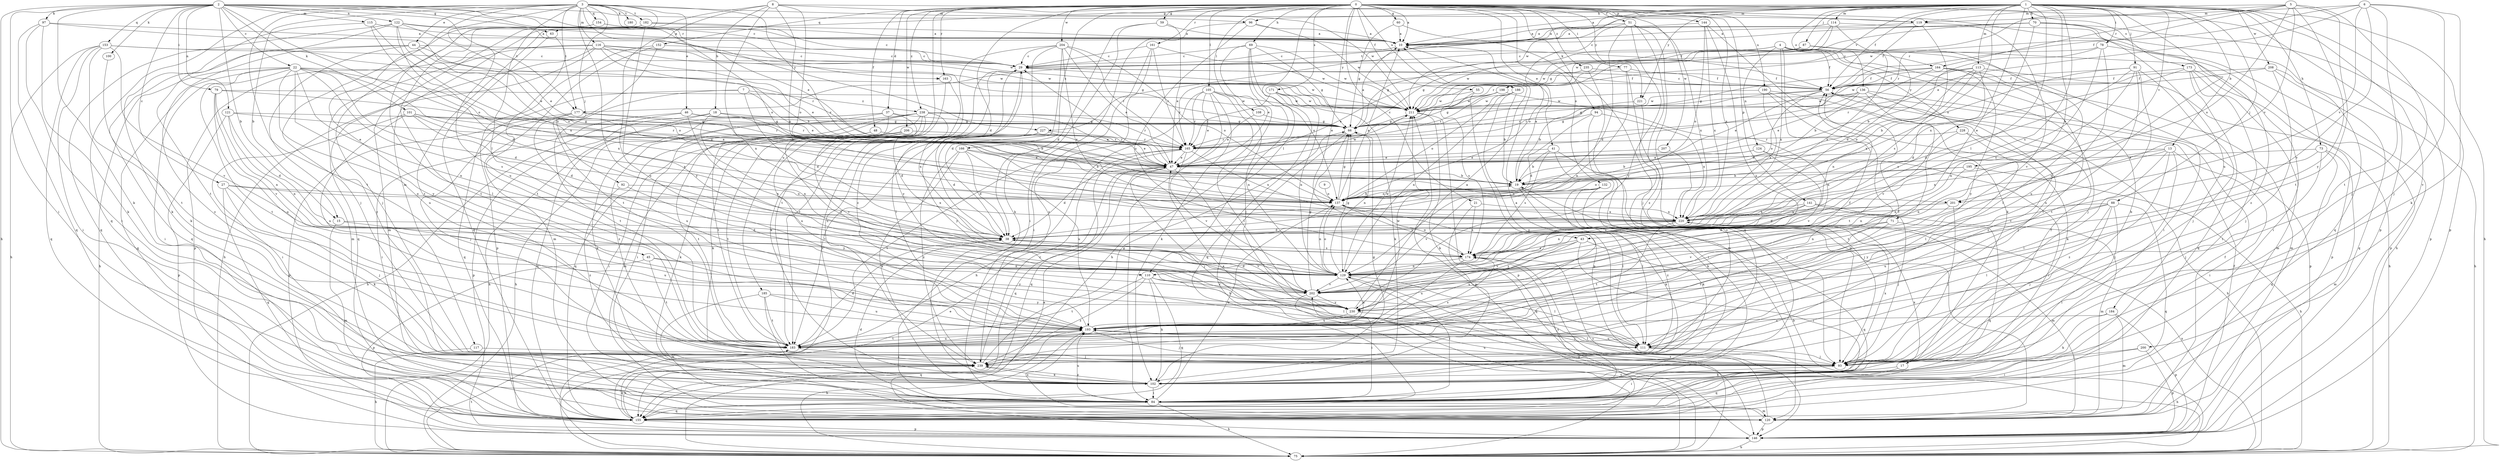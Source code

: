 strict digraph  {
0;
1;
2;
3;
4;
5;
6;
7;
8;
9;
10;
13;
15;
17;
18;
19;
21;
22;
27;
29;
37;
38;
41;
43;
44;
45;
46;
47;
48;
51;
55;
56;
59;
60;
63;
66;
69;
70;
71;
73;
75;
77;
78;
79;
84;
87;
88;
91;
92;
93;
94;
96;
97;
100;
101;
102;
105;
108;
110;
111;
113;
114;
115;
116;
117;
119;
120;
121;
122;
124;
129;
132;
136;
137;
141;
144;
146;
152;
153;
154;
155;
161;
163;
164;
165;
166;
171;
173;
174;
177;
180;
182;
183;
184;
185;
186;
190;
193;
195;
198;
200;
201;
202;
204;
206;
207;
208;
211;
220;
221;
227;
228;
230;
235;
238;
239;
0 -> 10  [label=a];
0 -> 21  [label=c];
0 -> 37  [label=d];
0 -> 38  [label=d];
0 -> 41  [label=e];
0 -> 43  [label=e];
0 -> 48  [label=f];
0 -> 51  [label=f];
0 -> 55  [label=f];
0 -> 59  [label=g];
0 -> 60  [label=g];
0 -> 69  [label=h];
0 -> 77  [label=i];
0 -> 94  [label=k];
0 -> 105  [label=l];
0 -> 108  [label=l];
0 -> 110  [label=l];
0 -> 132  [label=o];
0 -> 141  [label=p];
0 -> 144  [label=p];
0 -> 146  [label=p];
0 -> 152  [label=q];
0 -> 161  [label=r];
0 -> 163  [label=r];
0 -> 166  [label=s];
0 -> 171  [label=s];
0 -> 173  [label=s];
0 -> 184  [label=u];
0 -> 185  [label=u];
0 -> 186  [label=u];
0 -> 190  [label=u];
0 -> 204  [label=w];
0 -> 206  [label=w];
0 -> 207  [label=w];
0 -> 220  [label=x];
0 -> 221  [label=y];
0 -> 235  [label=z];
0 -> 238  [label=z];
1 -> 10  [label=a];
1 -> 13  [label=b];
1 -> 43  [label=e];
1 -> 56  [label=f];
1 -> 63  [label=g];
1 -> 70  [label=h];
1 -> 71  [label=h];
1 -> 73  [label=h];
1 -> 75  [label=h];
1 -> 78  [label=i];
1 -> 87  [label=j];
1 -> 88  [label=j];
1 -> 91  [label=j];
1 -> 96  [label=k];
1 -> 110  [label=l];
1 -> 113  [label=m];
1 -> 114  [label=m];
1 -> 136  [label=o];
1 -> 137  [label=o];
1 -> 146  [label=p];
1 -> 174  [label=s];
1 -> 177  [label=t];
1 -> 193  [label=u];
1 -> 195  [label=v];
1 -> 198  [label=v];
1 -> 200  [label=v];
1 -> 208  [label=w];
1 -> 211  [label=w];
1 -> 221  [label=y];
1 -> 227  [label=y];
2 -> 15  [label=b];
2 -> 22  [label=c];
2 -> 27  [label=c];
2 -> 29  [label=c];
2 -> 63  [label=g];
2 -> 75  [label=h];
2 -> 79  [label=i];
2 -> 84  [label=i];
2 -> 96  [label=k];
2 -> 97  [label=k];
2 -> 100  [label=k];
2 -> 101  [label=k];
2 -> 102  [label=k];
2 -> 115  [label=m];
2 -> 121  [label=n];
2 -> 122  [label=n];
2 -> 137  [label=o];
2 -> 153  [label=q];
2 -> 163  [label=r];
2 -> 177  [label=t];
2 -> 227  [label=y];
3 -> 15  [label=b];
3 -> 44  [label=e];
3 -> 45  [label=e];
3 -> 46  [label=e];
3 -> 47  [label=e];
3 -> 92  [label=j];
3 -> 110  [label=l];
3 -> 116  [label=m];
3 -> 117  [label=m];
3 -> 119  [label=m];
3 -> 137  [label=o];
3 -> 154  [label=q];
3 -> 155  [label=q];
3 -> 174  [label=s];
3 -> 177  [label=t];
3 -> 180  [label=t];
3 -> 182  [label=t];
3 -> 183  [label=t];
3 -> 193  [label=u];
3 -> 201  [label=v];
4 -> 17  [label=b];
4 -> 56  [label=f];
4 -> 66  [label=g];
4 -> 84  [label=i];
4 -> 93  [label=j];
4 -> 124  [label=n];
4 -> 129  [label=n];
4 -> 164  [label=r];
4 -> 211  [label=w];
4 -> 220  [label=x];
4 -> 228  [label=y];
5 -> 93  [label=j];
5 -> 119  [label=m];
5 -> 137  [label=o];
5 -> 164  [label=r];
5 -> 165  [label=r];
5 -> 183  [label=t];
5 -> 201  [label=v];
5 -> 211  [label=w];
5 -> 230  [label=y];
6 -> 47  [label=e];
6 -> 56  [label=f];
6 -> 93  [label=j];
6 -> 102  [label=k];
6 -> 119  [label=m];
6 -> 183  [label=t];
6 -> 201  [label=v];
6 -> 202  [label=v];
7 -> 38  [label=d];
7 -> 47  [label=e];
7 -> 155  [label=q];
7 -> 183  [label=t];
7 -> 238  [label=z];
8 -> 18  [label=b];
8 -> 119  [label=m];
8 -> 129  [label=n];
8 -> 137  [label=o];
8 -> 193  [label=u];
8 -> 211  [label=w];
8 -> 220  [label=x];
8 -> 239  [label=z];
9 -> 137  [label=o];
10 -> 29  [label=c];
13 -> 47  [label=e];
13 -> 84  [label=i];
13 -> 93  [label=j];
13 -> 111  [label=l];
13 -> 129  [label=n];
13 -> 220  [label=x];
13 -> 239  [label=z];
15 -> 38  [label=d];
15 -> 120  [label=m];
15 -> 193  [label=u];
17 -> 102  [label=k];
17 -> 155  [label=q];
18 -> 66  [label=g];
18 -> 129  [label=n];
18 -> 146  [label=p];
18 -> 155  [label=q];
18 -> 165  [label=r];
19 -> 10  [label=a];
19 -> 102  [label=k];
19 -> 111  [label=l];
19 -> 137  [label=o];
21 -> 155  [label=q];
21 -> 174  [label=s];
21 -> 220  [label=x];
22 -> 38  [label=d];
22 -> 56  [label=f];
22 -> 75  [label=h];
22 -> 84  [label=i];
22 -> 129  [label=n];
22 -> 137  [label=o];
22 -> 155  [label=q];
22 -> 174  [label=s];
22 -> 183  [label=t];
22 -> 193  [label=u];
22 -> 220  [label=x];
22 -> 230  [label=y];
27 -> 93  [label=j];
27 -> 102  [label=k];
27 -> 137  [label=o];
27 -> 155  [label=q];
27 -> 220  [label=x];
29 -> 56  [label=f];
29 -> 111  [label=l];
29 -> 183  [label=t];
29 -> 211  [label=w];
29 -> 239  [label=z];
37 -> 66  [label=g];
37 -> 75  [label=h];
37 -> 102  [label=k];
37 -> 183  [label=t];
37 -> 230  [label=y];
37 -> 239  [label=z];
38 -> 174  [label=s];
38 -> 202  [label=v];
41 -> 19  [label=b];
41 -> 47  [label=e];
41 -> 93  [label=j];
41 -> 102  [label=k];
41 -> 174  [label=s];
43 -> 84  [label=i];
43 -> 155  [label=q];
43 -> 174  [label=s];
43 -> 193  [label=u];
43 -> 202  [label=v];
44 -> 29  [label=c];
44 -> 120  [label=m];
44 -> 137  [label=o];
44 -> 155  [label=q];
44 -> 165  [label=r];
44 -> 239  [label=z];
45 -> 129  [label=n];
45 -> 146  [label=p];
45 -> 183  [label=t];
45 -> 230  [label=y];
46 -> 19  [label=b];
46 -> 66  [label=g];
46 -> 75  [label=h];
46 -> 84  [label=i];
46 -> 129  [label=n];
47 -> 19  [label=b];
47 -> 29  [label=c];
47 -> 38  [label=d];
47 -> 93  [label=j];
47 -> 155  [label=q];
47 -> 202  [label=v];
47 -> 211  [label=w];
48 -> 165  [label=r];
48 -> 183  [label=t];
51 -> 10  [label=a];
51 -> 38  [label=d];
51 -> 137  [label=o];
51 -> 155  [label=q];
51 -> 220  [label=x];
51 -> 230  [label=y];
51 -> 239  [label=z];
55 -> 146  [label=p];
55 -> 174  [label=s];
55 -> 211  [label=w];
56 -> 29  [label=c];
56 -> 47  [label=e];
56 -> 137  [label=o];
56 -> 165  [label=r];
56 -> 211  [label=w];
59 -> 10  [label=a];
59 -> 38  [label=d];
59 -> 47  [label=e];
59 -> 102  [label=k];
60 -> 10  [label=a];
60 -> 66  [label=g];
60 -> 93  [label=j];
63 -> 155  [label=q];
63 -> 183  [label=t];
66 -> 10  [label=a];
66 -> 75  [label=h];
66 -> 129  [label=n];
66 -> 165  [label=r];
69 -> 29  [label=c];
69 -> 47  [label=e];
69 -> 66  [label=g];
69 -> 75  [label=h];
69 -> 93  [label=j];
69 -> 137  [label=o];
69 -> 211  [label=w];
70 -> 10  [label=a];
70 -> 29  [label=c];
70 -> 146  [label=p];
70 -> 155  [label=q];
70 -> 211  [label=w];
70 -> 220  [label=x];
70 -> 239  [label=z];
71 -> 38  [label=d];
71 -> 155  [label=q];
71 -> 183  [label=t];
71 -> 202  [label=v];
73 -> 47  [label=e];
73 -> 93  [label=j];
73 -> 120  [label=m];
73 -> 155  [label=q];
73 -> 202  [label=v];
75 -> 19  [label=b];
75 -> 47  [label=e];
75 -> 174  [label=s];
75 -> 183  [label=t];
75 -> 202  [label=v];
75 -> 211  [label=w];
75 -> 220  [label=x];
77 -> 56  [label=f];
77 -> 120  [label=m];
77 -> 129  [label=n];
77 -> 165  [label=r];
78 -> 19  [label=b];
78 -> 29  [label=c];
78 -> 146  [label=p];
78 -> 174  [label=s];
78 -> 193  [label=u];
79 -> 19  [label=b];
79 -> 129  [label=n];
79 -> 193  [label=u];
79 -> 202  [label=v];
79 -> 211  [label=w];
84 -> 75  [label=h];
84 -> 120  [label=m];
84 -> 137  [label=o];
84 -> 155  [label=q];
84 -> 174  [label=s];
84 -> 193  [label=u];
87 -> 29  [label=c];
87 -> 66  [label=g];
87 -> 84  [label=i];
87 -> 111  [label=l];
87 -> 211  [label=w];
87 -> 220  [label=x];
88 -> 84  [label=i];
88 -> 93  [label=j];
88 -> 111  [label=l];
88 -> 155  [label=q];
88 -> 193  [label=u];
88 -> 220  [label=x];
88 -> 230  [label=y];
91 -> 19  [label=b];
91 -> 38  [label=d];
91 -> 56  [label=f];
91 -> 93  [label=j];
91 -> 129  [label=n];
91 -> 183  [label=t];
91 -> 193  [label=u];
92 -> 137  [label=o];
92 -> 230  [label=y];
92 -> 239  [label=z];
93 -> 47  [label=e];
93 -> 56  [label=f];
93 -> 84  [label=i];
93 -> 193  [label=u];
93 -> 220  [label=x];
94 -> 38  [label=d];
94 -> 66  [label=g];
94 -> 84  [label=i];
94 -> 220  [label=x];
96 -> 10  [label=a];
96 -> 84  [label=i];
96 -> 174  [label=s];
96 -> 211  [label=w];
97 -> 10  [label=a];
97 -> 47  [label=e];
97 -> 84  [label=i];
97 -> 102  [label=k];
97 -> 155  [label=q];
100 -> 102  [label=k];
101 -> 38  [label=d];
101 -> 66  [label=g];
101 -> 84  [label=i];
101 -> 165  [label=r];
101 -> 193  [label=u];
101 -> 220  [label=x];
102 -> 66  [label=g];
102 -> 84  [label=i];
102 -> 220  [label=x];
102 -> 239  [label=z];
105 -> 47  [label=e];
105 -> 75  [label=h];
105 -> 84  [label=i];
105 -> 102  [label=k];
105 -> 111  [label=l];
105 -> 129  [label=n];
105 -> 165  [label=r];
105 -> 211  [label=w];
108 -> 47  [label=e];
108 -> 66  [label=g];
110 -> 102  [label=k];
110 -> 111  [label=l];
110 -> 155  [label=q];
110 -> 183  [label=t];
110 -> 202  [label=v];
110 -> 239  [label=z];
111 -> 10  [label=a];
111 -> 75  [label=h];
111 -> 93  [label=j];
111 -> 193  [label=u];
113 -> 38  [label=d];
113 -> 56  [label=f];
113 -> 75  [label=h];
113 -> 137  [label=o];
113 -> 165  [label=r];
113 -> 220  [label=x];
114 -> 10  [label=a];
114 -> 38  [label=d];
114 -> 66  [label=g];
114 -> 75  [label=h];
114 -> 165  [label=r];
115 -> 10  [label=a];
115 -> 38  [label=d];
115 -> 102  [label=k];
115 -> 137  [label=o];
116 -> 19  [label=b];
116 -> 29  [label=c];
116 -> 47  [label=e];
116 -> 66  [label=g];
116 -> 75  [label=h];
116 -> 146  [label=p];
116 -> 155  [label=q];
116 -> 211  [label=w];
116 -> 239  [label=z];
117 -> 75  [label=h];
117 -> 93  [label=j];
119 -> 10  [label=a];
119 -> 56  [label=f];
119 -> 174  [label=s];
119 -> 202  [label=v];
120 -> 38  [label=d];
120 -> 56  [label=f];
120 -> 146  [label=p];
120 -> 174  [label=s];
120 -> 193  [label=u];
121 -> 38  [label=d];
121 -> 47  [label=e];
121 -> 66  [label=g];
121 -> 129  [label=n];
121 -> 146  [label=p];
122 -> 10  [label=a];
122 -> 47  [label=e];
122 -> 137  [label=o];
122 -> 155  [label=q];
122 -> 183  [label=t];
122 -> 211  [label=w];
122 -> 220  [label=x];
124 -> 19  [label=b];
124 -> 47  [label=e];
124 -> 84  [label=i];
124 -> 202  [label=v];
129 -> 66  [label=g];
129 -> 84  [label=i];
129 -> 111  [label=l];
129 -> 137  [label=o];
129 -> 202  [label=v];
129 -> 211  [label=w];
132 -> 102  [label=k];
132 -> 111  [label=l];
132 -> 137  [label=o];
132 -> 202  [label=v];
132 -> 239  [label=z];
136 -> 47  [label=e];
136 -> 66  [label=g];
136 -> 146  [label=p];
136 -> 165  [label=r];
136 -> 202  [label=v];
136 -> 211  [label=w];
136 -> 239  [label=z];
137 -> 10  [label=a];
137 -> 19  [label=b];
137 -> 66  [label=g];
137 -> 129  [label=n];
137 -> 174  [label=s];
137 -> 220  [label=x];
141 -> 93  [label=j];
141 -> 120  [label=m];
141 -> 129  [label=n];
141 -> 174  [label=s];
141 -> 220  [label=x];
144 -> 10  [label=a];
144 -> 102  [label=k];
144 -> 137  [label=o];
144 -> 220  [label=x];
144 -> 230  [label=y];
146 -> 47  [label=e];
146 -> 56  [label=f];
146 -> 75  [label=h];
146 -> 129  [label=n];
152 -> 29  [label=c];
152 -> 120  [label=m];
152 -> 146  [label=p];
152 -> 183  [label=t];
153 -> 29  [label=c];
153 -> 75  [label=h];
153 -> 84  [label=i];
153 -> 155  [label=q];
153 -> 183  [label=t];
153 -> 202  [label=v];
153 -> 211  [label=w];
154 -> 10  [label=a];
154 -> 56  [label=f];
154 -> 93  [label=j];
154 -> 111  [label=l];
155 -> 29  [label=c];
155 -> 146  [label=p];
155 -> 239  [label=z];
161 -> 29  [label=c];
161 -> 84  [label=i];
161 -> 165  [label=r];
161 -> 211  [label=w];
161 -> 239  [label=z];
163 -> 102  [label=k];
163 -> 230  [label=y];
164 -> 19  [label=b];
164 -> 56  [label=f];
164 -> 66  [label=g];
164 -> 111  [label=l];
164 -> 120  [label=m];
164 -> 230  [label=y];
165 -> 47  [label=e];
165 -> 155  [label=q];
165 -> 183  [label=t];
165 -> 202  [label=v];
165 -> 220  [label=x];
166 -> 19  [label=b];
166 -> 38  [label=d];
166 -> 47  [label=e];
166 -> 102  [label=k];
166 -> 193  [label=u];
166 -> 239  [label=z];
171 -> 102  [label=k];
171 -> 129  [label=n];
171 -> 155  [label=q];
171 -> 165  [label=r];
171 -> 211  [label=w];
173 -> 56  [label=f];
173 -> 84  [label=i];
173 -> 120  [label=m];
173 -> 146  [label=p];
173 -> 155  [label=q];
173 -> 174  [label=s];
174 -> 129  [label=n];
174 -> 137  [label=o];
174 -> 193  [label=u];
177 -> 66  [label=g];
177 -> 93  [label=j];
177 -> 146  [label=p];
177 -> 165  [label=r];
177 -> 193  [label=u];
182 -> 10  [label=a];
182 -> 29  [label=c];
182 -> 93  [label=j];
182 -> 120  [label=m];
182 -> 183  [label=t];
182 -> 230  [label=y];
183 -> 38  [label=d];
183 -> 174  [label=s];
183 -> 193  [label=u];
183 -> 239  [label=z];
184 -> 102  [label=k];
184 -> 120  [label=m];
184 -> 146  [label=p];
184 -> 193  [label=u];
185 -> 84  [label=i];
185 -> 120  [label=m];
185 -> 183  [label=t];
185 -> 193  [label=u];
185 -> 230  [label=y];
186 -> 19  [label=b];
186 -> 129  [label=n];
186 -> 137  [label=o];
186 -> 211  [label=w];
186 -> 239  [label=z];
190 -> 93  [label=j];
190 -> 102  [label=k];
190 -> 183  [label=t];
190 -> 211  [label=w];
190 -> 220  [label=x];
193 -> 29  [label=c];
193 -> 56  [label=f];
193 -> 75  [label=h];
193 -> 93  [label=j];
193 -> 111  [label=l];
193 -> 129  [label=n];
193 -> 155  [label=q];
193 -> 183  [label=t];
193 -> 211  [label=w];
195 -> 19  [label=b];
195 -> 75  [label=h];
195 -> 129  [label=n];
195 -> 137  [label=o];
198 -> 66  [label=g];
198 -> 129  [label=n];
198 -> 165  [label=r];
198 -> 211  [label=w];
200 -> 84  [label=i];
200 -> 93  [label=j];
200 -> 146  [label=p];
201 -> 38  [label=d];
201 -> 93  [label=j];
201 -> 129  [label=n];
201 -> 220  [label=x];
202 -> 38  [label=d];
202 -> 66  [label=g];
202 -> 84  [label=i];
202 -> 230  [label=y];
204 -> 29  [label=c];
204 -> 38  [label=d];
204 -> 47  [label=e];
204 -> 129  [label=n];
204 -> 137  [label=o];
204 -> 165  [label=r];
204 -> 183  [label=t];
204 -> 220  [label=x];
206 -> 84  [label=i];
206 -> 102  [label=k];
206 -> 165  [label=r];
206 -> 183  [label=t];
206 -> 202  [label=v];
207 -> 47  [label=e];
207 -> 93  [label=j];
208 -> 56  [label=f];
208 -> 75  [label=h];
208 -> 93  [label=j];
208 -> 155  [label=q];
208 -> 211  [label=w];
211 -> 66  [label=g];
211 -> 102  [label=k];
211 -> 146  [label=p];
220 -> 38  [label=d];
220 -> 120  [label=m];
220 -> 183  [label=t];
220 -> 230  [label=y];
221 -> 19  [label=b];
221 -> 239  [label=z];
227 -> 38  [label=d];
227 -> 47  [label=e];
227 -> 165  [label=r];
227 -> 183  [label=t];
227 -> 230  [label=y];
228 -> 75  [label=h];
228 -> 111  [label=l];
228 -> 165  [label=r];
228 -> 183  [label=t];
230 -> 10  [label=a];
230 -> 56  [label=f];
230 -> 93  [label=j];
230 -> 193  [label=u];
235 -> 47  [label=e];
235 -> 56  [label=f];
235 -> 120  [label=m];
238 -> 38  [label=d];
238 -> 47  [label=e];
238 -> 66  [label=g];
238 -> 75  [label=h];
238 -> 84  [label=i];
238 -> 102  [label=k];
238 -> 120  [label=m];
238 -> 155  [label=q];
238 -> 165  [label=r];
238 -> 193  [label=u];
239 -> 66  [label=g];
239 -> 102  [label=k];
239 -> 155  [label=q];
239 -> 165  [label=r];
}
